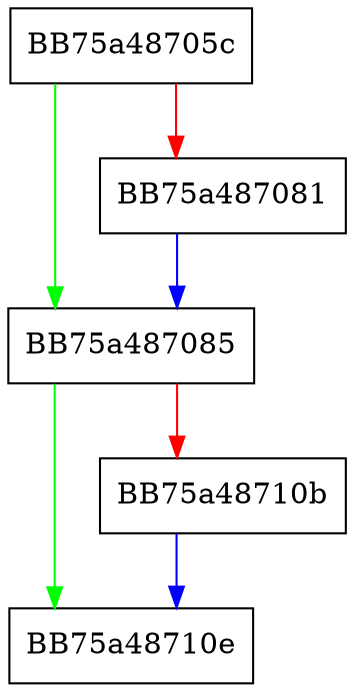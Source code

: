 digraph VmCache {
  node [shape="box"];
  graph [splines=ortho];
  BB75a48705c -> BB75a487085 [color="green"];
  BB75a48705c -> BB75a487081 [color="red"];
  BB75a487081 -> BB75a487085 [color="blue"];
  BB75a487085 -> BB75a48710e [color="green"];
  BB75a487085 -> BB75a48710b [color="red"];
  BB75a48710b -> BB75a48710e [color="blue"];
}